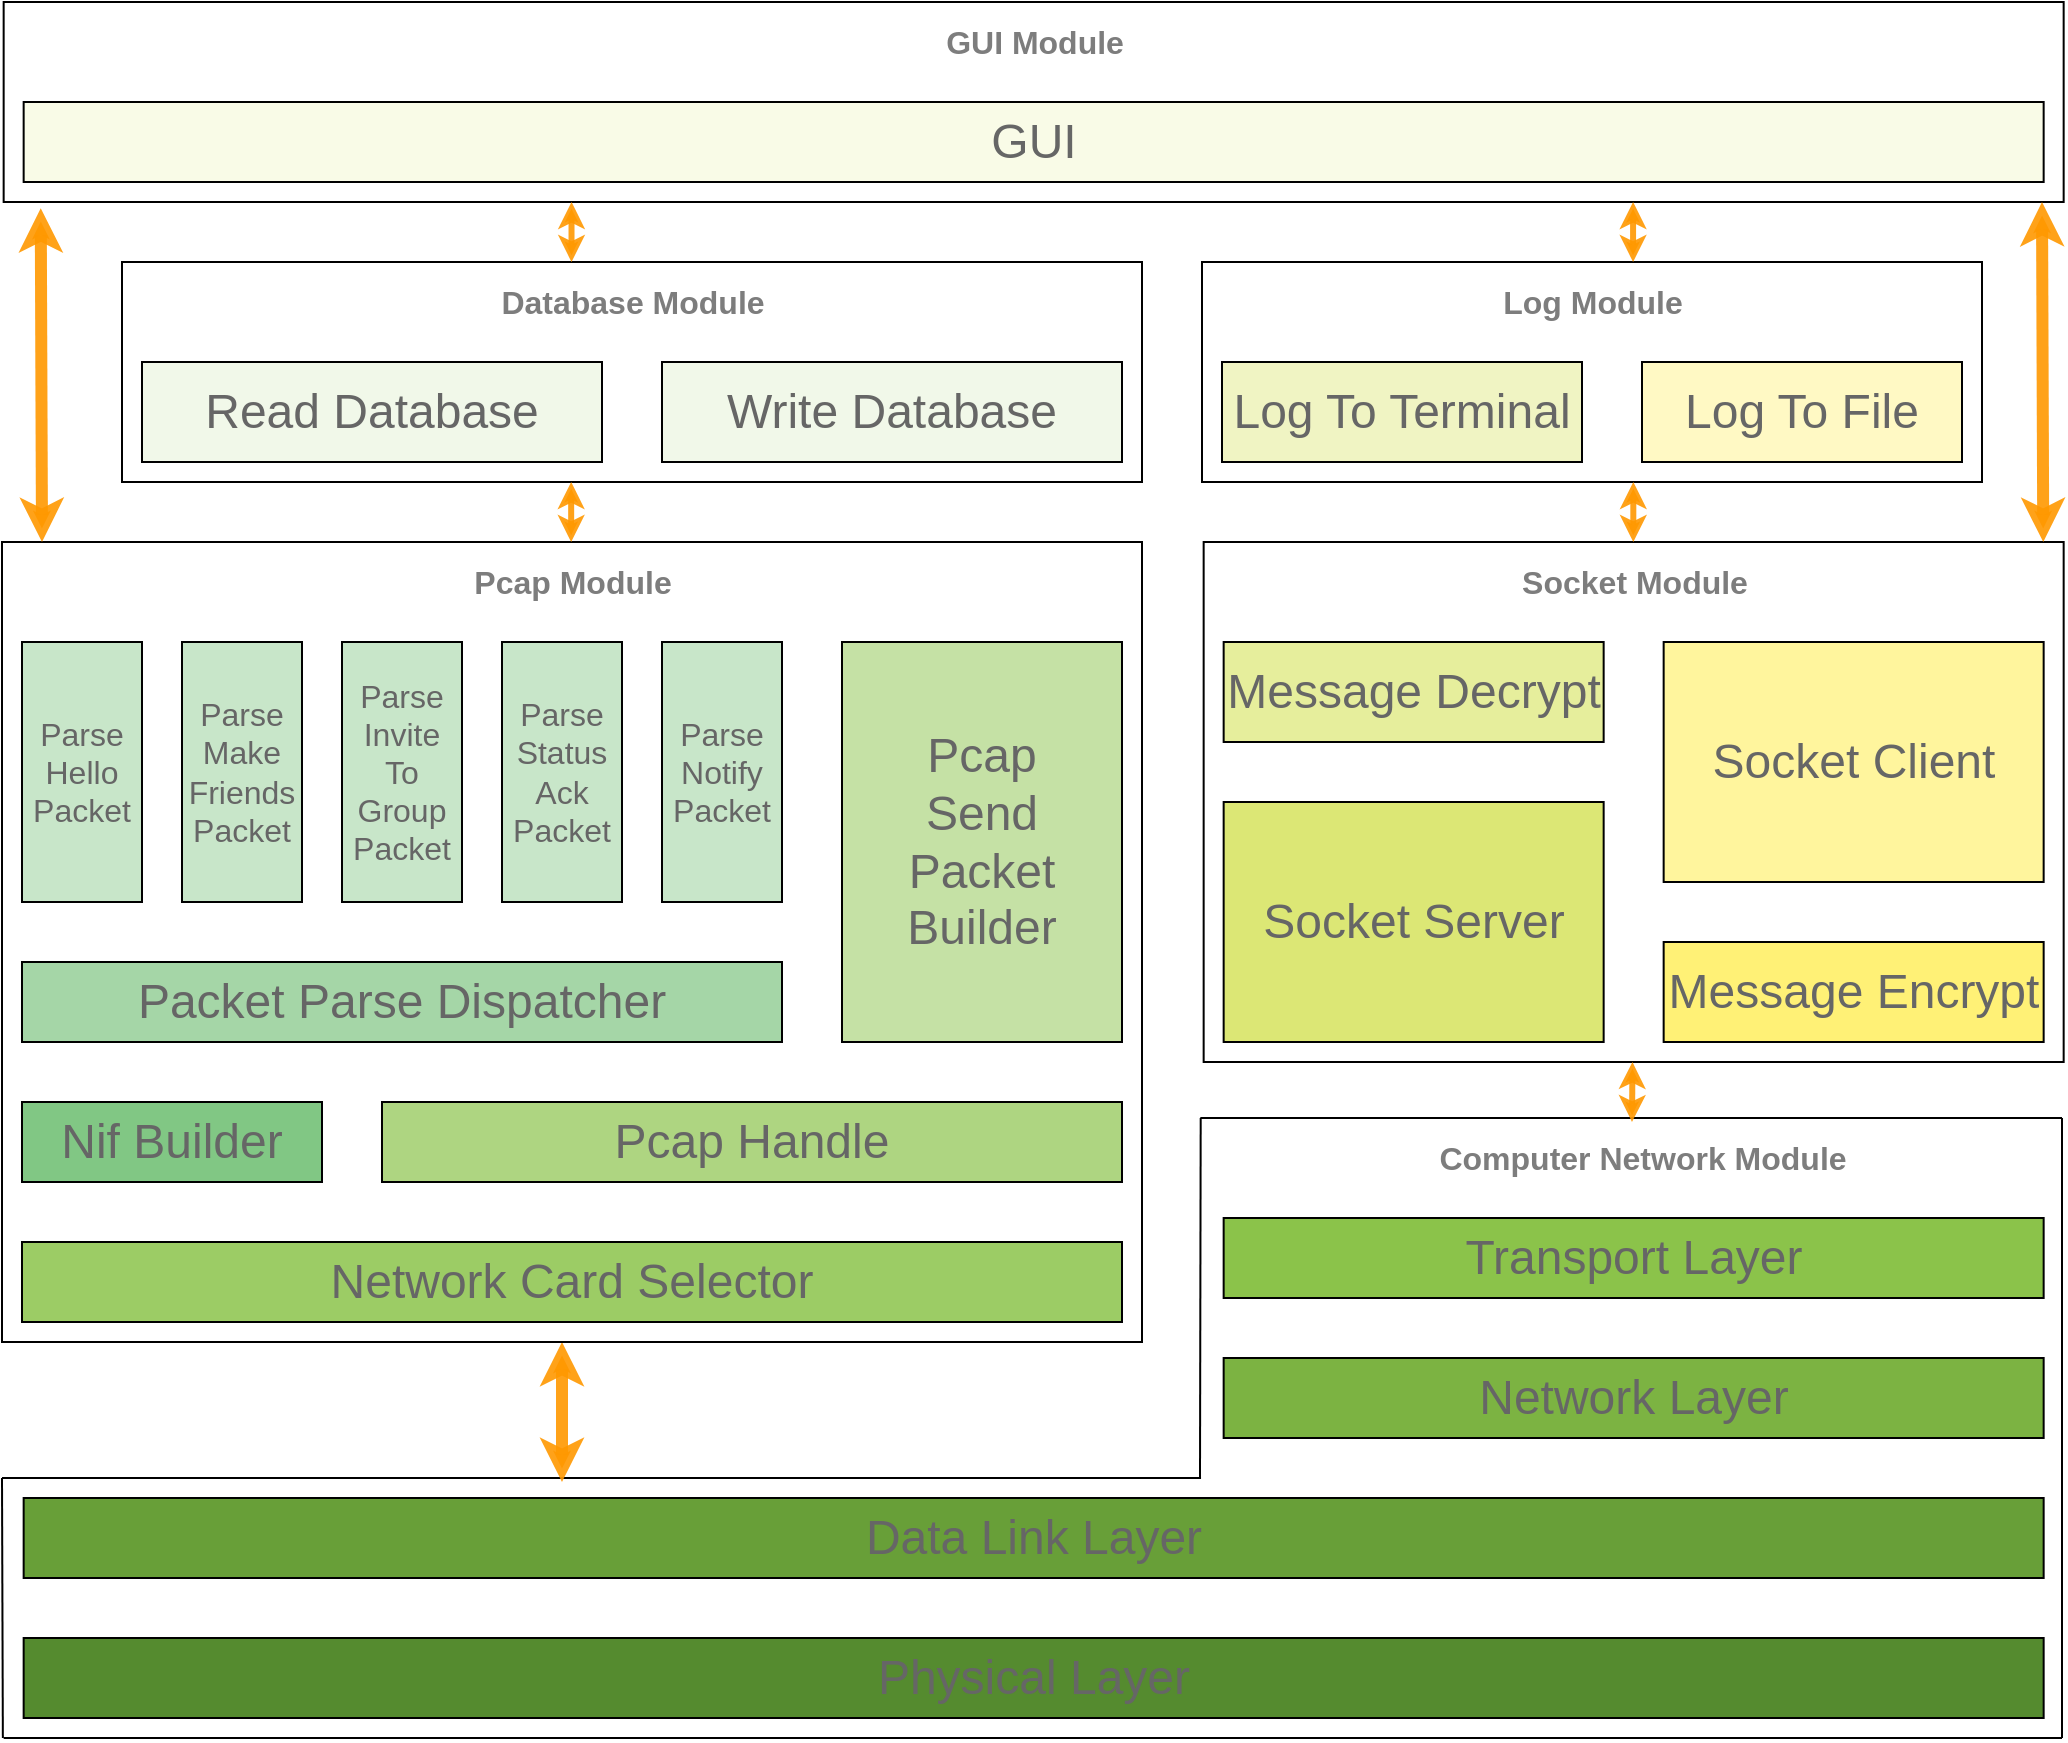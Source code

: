 <mxfile version="14.6.6" type="github">
  <diagram id="JCKB8MocDSN7x97dPDkK" name="Page-1">
    <mxGraphModel dx="2966" dy="1794" grid="1" gridSize="10" guides="1" tooltips="1" connect="1" arrows="1" fold="1" page="1" pageScale="1" pageWidth="1654" pageHeight="2336" math="0" shadow="0">
      <root>
        <mxCell id="0" />
        <mxCell id="1" parent="0" />
        <mxCell id="Dv_WCurl7W9lhUE-oqcY-136" value="" style="group" vertex="1" connectable="0" parent="1">
          <mxGeometry x="300.0" y="858" width="1030" height="310" as="geometry" />
        </mxCell>
        <mxCell id="Dv_WCurl7W9lhUE-oqcY-111" value="" style="group" vertex="1" connectable="0" parent="Dv_WCurl7W9lhUE-oqcY-136">
          <mxGeometry width="1030" height="310" as="geometry" />
        </mxCell>
        <mxCell id="Dv_WCurl7W9lhUE-oqcY-74" value="" style="endArrow=none;html=1;strokeWidth=1;" edge="1" parent="Dv_WCurl7W9lhUE-oqcY-111">
          <mxGeometry x="10.821" width="49.96" height="57.407" as="geometry">
            <mxPoint x="1030" y="310" as="sourcePoint" />
            <mxPoint x="0.829" y="310" as="targetPoint" />
          </mxGeometry>
        </mxCell>
        <mxCell id="Dv_WCurl7W9lhUE-oqcY-97" value="" style="endArrow=none;html=1;strokeWidth=1;" edge="1" parent="Dv_WCurl7W9lhUE-oqcY-111">
          <mxGeometry x="10.821" y="34.444" width="49.96" height="57.407" as="geometry">
            <mxPoint x="1030" y="310" as="sourcePoint" />
            <mxPoint x="1030" as="targetPoint" />
          </mxGeometry>
        </mxCell>
        <mxCell id="Dv_WCurl7W9lhUE-oqcY-98" value="" style="endArrow=none;html=1;strokeWidth=1;" edge="1" parent="Dv_WCurl7W9lhUE-oqcY-111">
          <mxGeometry x="-1019.179" y="195.185" width="49.96" height="57.407" as="geometry">
            <mxPoint x="0.43" y="310" as="sourcePoint" />
            <mxPoint x="5.684e-14" y="180" as="targetPoint" />
          </mxGeometry>
        </mxCell>
        <mxCell id="Dv_WCurl7W9lhUE-oqcY-99" value="" style="endArrow=none;html=1;strokeWidth=1;" edge="1" parent="Dv_WCurl7W9lhUE-oqcY-111">
          <mxGeometry x="-420.261" y="34.444" width="49.96" height="57.407" as="geometry">
            <mxPoint x="599" y="180" as="sourcePoint" />
            <mxPoint x="599.347" as="targetPoint" />
          </mxGeometry>
        </mxCell>
        <mxCell id="Dv_WCurl7W9lhUE-oqcY-106" value="" style="endArrow=none;html=1;strokeWidth=1;" edge="1" parent="Dv_WCurl7W9lhUE-oqcY-111">
          <mxGeometry x="9.991" y="-129.999" width="49.96" height="57.407" as="geometry">
            <mxPoint x="599.516" y="180.001" as="sourcePoint" />
            <mxPoint x="-0.001" y="180.001" as="targetPoint" />
          </mxGeometry>
        </mxCell>
        <mxCell id="Dv_WCurl7W9lhUE-oqcY-118" value="&lt;font style=&quot;font-size: 16px&quot; color=&quot;#7d7d7d&quot;&gt;&lt;b&gt;Computer Network Module&lt;/b&gt;&lt;/font&gt;" style="text;html=1;align=center;verticalAlign=middle;resizable=0;points=[];autosize=1;strokeColor=none;" vertex="1" parent="Dv_WCurl7W9lhUE-oqcY-111">
          <mxGeometry x="710" y="10" width="220" height="20" as="geometry" />
        </mxCell>
        <mxCell id="Dv_WCurl7W9lhUE-oqcY-96" value="" style="endArrow=none;html=1;strokeWidth=1;" edge="1" parent="Dv_WCurl7W9lhUE-oqcY-111">
          <mxGeometry x="610" y="-270" width="50" height="50" as="geometry">
            <mxPoint x="1030" as="sourcePoint" />
            <mxPoint x="599.17" as="targetPoint" />
          </mxGeometry>
        </mxCell>
        <mxCell id="Dv_WCurl7W9lhUE-oqcY-141" value="" style="endArrow=classic;startArrow=classic;html=1;shadow=0;startSize=3;endSize=3;targetPerimeterSpacing=0;strokeWidth=6;fillColor=#FFD966;opacity=90;strokeColor=#ff9800;" edge="1" parent="Dv_WCurl7W9lhUE-oqcY-111">
          <mxGeometry width="50" height="50" relative="1" as="geometry">
            <mxPoint x="280.0" y="182" as="sourcePoint" />
            <mxPoint x="280.0" y="112" as="targetPoint" />
          </mxGeometry>
        </mxCell>
        <mxCell id="Dv_WCurl7W9lhUE-oqcY-23" value="&lt;font color=&quot;#666666&quot;&gt;&lt;span style=&quot;font-size: 24px&quot;&gt;Data Link Layer&lt;/span&gt;&lt;/font&gt;" style="rounded=0;whiteSpace=wrap;html=1;strokeColor=#000000;strokeWidth=1;fillColor=#689f38;" vertex="1" parent="Dv_WCurl7W9lhUE-oqcY-136">
          <mxGeometry x="10.83" y="190" width="1010" height="40" as="geometry" />
        </mxCell>
        <mxCell id="Dv_WCurl7W9lhUE-oqcY-25" value="&lt;font color=&quot;#666666&quot;&gt;&lt;span style=&quot;font-size: 24px&quot;&gt;Physical Layer&lt;/span&gt;&lt;/font&gt;" style="rounded=0;whiteSpace=wrap;html=1;strokeColor=#000000;strokeWidth=1;fillColor=#558b2f;" vertex="1" parent="Dv_WCurl7W9lhUE-oqcY-136">
          <mxGeometry x="10.83" y="260" width="1010" height="40" as="geometry" />
        </mxCell>
        <mxCell id="Dv_WCurl7W9lhUE-oqcY-79" value="&lt;span style=&quot;color: rgb(102 , 102 , 102) ; font-size: 24px&quot;&gt;Transport Layer&lt;/span&gt;" style="rounded=0;whiteSpace=wrap;html=1;strokeColor=#000000;strokeWidth=1;fillColor=#8bc34a;" vertex="1" parent="Dv_WCurl7W9lhUE-oqcY-136">
          <mxGeometry x="610.83" y="50" width="410" height="40" as="geometry" />
        </mxCell>
        <mxCell id="Dv_WCurl7W9lhUE-oqcY-80" value="&lt;span style=&quot;color: rgb(102 , 102 , 102) ; font-size: 24px&quot;&gt;Network Layer&lt;/span&gt;" style="rounded=0;whiteSpace=wrap;html=1;strokeColor=#000000;strokeWidth=1;fillColor=#7cb342;" vertex="1" parent="Dv_WCurl7W9lhUE-oqcY-136">
          <mxGeometry x="610.83" y="120" width="410" height="40" as="geometry" />
        </mxCell>
        <mxCell id="Dv_WCurl7W9lhUE-oqcY-84" value="" style="group" vertex="1" connectable="0" parent="1">
          <mxGeometry x="900.83" y="570" width="430" height="260" as="geometry" />
        </mxCell>
        <mxCell id="Dv_WCurl7W9lhUE-oqcY-34" value="" style="rounded=0;whiteSpace=wrap;html=1;fillColor=none;" vertex="1" parent="Dv_WCurl7W9lhUE-oqcY-84">
          <mxGeometry width="430" height="260" as="geometry" />
        </mxCell>
        <mxCell id="Dv_WCurl7W9lhUE-oqcY-28" value="&lt;font color=&quot;#666666&quot;&gt;&lt;span style=&quot;font-size: 24px&quot;&gt;Socket Server&lt;/span&gt;&lt;/font&gt;" style="rounded=0;whiteSpace=wrap;html=1;strokeColor=#000000;strokeWidth=1;fillColor=#dce775;" vertex="1" parent="Dv_WCurl7W9lhUE-oqcY-84">
          <mxGeometry x="10" y="130" width="190" height="120" as="geometry" />
        </mxCell>
        <mxCell id="Dv_WCurl7W9lhUE-oqcY-30" value="&lt;span style=&quot;color: rgb(102 , 102 , 102) ; font-size: 24px&quot;&gt;Socket Client&lt;/span&gt;" style="rounded=0;whiteSpace=wrap;html=1;strokeColor=#000000;strokeWidth=1;fillColor=#fff59d;" vertex="1" parent="Dv_WCurl7W9lhUE-oqcY-84">
          <mxGeometry x="230" y="50" width="190" height="120" as="geometry" />
        </mxCell>
        <mxCell id="Dv_WCurl7W9lhUE-oqcY-31" value="&lt;span style=&quot;color: rgb(102 , 102 , 102) ; font-size: 24px&quot;&gt;Message Decrypt&lt;/span&gt;" style="rounded=0;whiteSpace=wrap;html=1;strokeColor=#000000;strokeWidth=1;fillColor=#e6ee9c;" vertex="1" parent="Dv_WCurl7W9lhUE-oqcY-84">
          <mxGeometry x="10" y="50" width="190" height="50" as="geometry" />
        </mxCell>
        <mxCell id="Dv_WCurl7W9lhUE-oqcY-32" value="&lt;span style=&quot;color: rgb(102 , 102 , 102) ; font-size: 24px&quot;&gt;Message Encrypt&lt;/span&gt;" style="rounded=0;whiteSpace=wrap;html=1;strokeColor=#000000;strokeWidth=1;fillColor=#fff176;" vertex="1" parent="Dv_WCurl7W9lhUE-oqcY-84">
          <mxGeometry x="230" y="200" width="190" height="50" as="geometry" />
        </mxCell>
        <mxCell id="Dv_WCurl7W9lhUE-oqcY-120" value="&lt;font style=&quot;font-size: 16px&quot; color=&quot;#7d7d7d&quot;&gt;&lt;b&gt;Socket Module&lt;/b&gt;&lt;/font&gt;" style="text;html=1;align=center;verticalAlign=middle;resizable=0;points=[];autosize=1;strokeColor=none;" vertex="1" parent="Dv_WCurl7W9lhUE-oqcY-84">
          <mxGeometry x="150.0" y="10" width="130" height="20" as="geometry" />
        </mxCell>
        <mxCell id="Dv_WCurl7W9lhUE-oqcY-85" value="" style="group" vertex="1" connectable="0" parent="1">
          <mxGeometry x="300" y="570" width="570" height="400" as="geometry" />
        </mxCell>
        <mxCell id="Dv_WCurl7W9lhUE-oqcY-33" value="" style="rounded=0;whiteSpace=wrap;html=1;strokeColor=#000000;fillColor=none;" vertex="1" parent="Dv_WCurl7W9lhUE-oqcY-85">
          <mxGeometry width="570" height="400" as="geometry" />
        </mxCell>
        <mxCell id="Dv_WCurl7W9lhUE-oqcY-10" value="&lt;font style=&quot;font-size: 24px&quot; color=&quot;#666666&quot;&gt;Nif Builder&lt;/font&gt;" style="rounded=0;whiteSpace=wrap;html=1;strokeWidth=1;fillColor=#81c784;" vertex="1" parent="Dv_WCurl7W9lhUE-oqcY-85">
          <mxGeometry x="10" y="280" width="150" height="40" as="geometry" />
        </mxCell>
        <mxCell id="Dv_WCurl7W9lhUE-oqcY-11" value="&lt;font color=&quot;#666666&quot;&gt;&lt;span style=&quot;font-size: 24px&quot;&gt;Pcap Handle&lt;/span&gt;&lt;/font&gt;" style="rounded=0;whiteSpace=wrap;html=1;strokeWidth=1;fillColor=#aed581;" vertex="1" parent="Dv_WCurl7W9lhUE-oqcY-85">
          <mxGeometry x="190" y="280" width="370" height="40" as="geometry" />
        </mxCell>
        <mxCell id="Dv_WCurl7W9lhUE-oqcY-16" value="&lt;font color=&quot;#666666&quot;&gt;&lt;span style=&quot;font-size: 24px&quot;&gt;Packet Parse Dispatcher&lt;/span&gt;&lt;/font&gt;" style="rounded=0;whiteSpace=wrap;html=1;strokeColor=#000000;strokeWidth=1;fillColor=#a5d6a7;" vertex="1" parent="Dv_WCurl7W9lhUE-oqcY-85">
          <mxGeometry x="10" y="210" width="380" height="40" as="geometry" />
        </mxCell>
        <mxCell id="Dv_WCurl7W9lhUE-oqcY-17" value="&lt;span style=&quot;color: rgb(102 , 102 , 102) ; font-size: 24px&quot;&gt;Pcap&lt;br&gt;Send&lt;br&gt;Packet&lt;br&gt;Builder&lt;br&gt;&lt;/span&gt;" style="rounded=0;whiteSpace=wrap;html=1;strokeColor=#000000;strokeWidth=1;fillColor=#c5e1a5;" vertex="1" parent="Dv_WCurl7W9lhUE-oqcY-85">
          <mxGeometry x="420" y="50" width="140" height="200" as="geometry" />
        </mxCell>
        <mxCell id="Dv_WCurl7W9lhUE-oqcY-18" value="&lt;span style=&quot;color: rgb(102 , 102 , 102) ; font-size: 16px&quot;&gt;Parse&lt;br&gt;Hello&lt;br&gt;Packet&lt;br&gt;&lt;/span&gt;" style="rounded=0;whiteSpace=wrap;html=1;strokeColor=#000000;strokeWidth=1;fillColor=#c8e6c9;" vertex="1" parent="Dv_WCurl7W9lhUE-oqcY-85">
          <mxGeometry x="10" y="50" width="60" height="130" as="geometry" />
        </mxCell>
        <mxCell id="Dv_WCurl7W9lhUE-oqcY-19" value="&lt;span style=&quot;color: rgb(102 , 102 , 102) ; font-size: 16px&quot;&gt;Parse&lt;/span&gt;&lt;br style=&quot;color: rgb(102 , 102 , 102) ; font-size: 16px&quot;&gt;&lt;font color=&quot;#666666&quot;&gt;&lt;span style=&quot;font-size: 16px&quot;&gt;Make&lt;br&gt;Friends&lt;/span&gt;&lt;/font&gt;&lt;br style=&quot;color: rgb(102 , 102 , 102) ; font-size: 16px&quot;&gt;&lt;span style=&quot;color: rgb(102 , 102 , 102) ; font-size: 16px&quot;&gt;Packet&lt;/span&gt;" style="rounded=0;whiteSpace=wrap;html=1;strokeColor=#000000;strokeWidth=1;fillColor=#c8e6c9;" vertex="1" parent="Dv_WCurl7W9lhUE-oqcY-85">
          <mxGeometry x="90" y="50" width="60" height="130" as="geometry" />
        </mxCell>
        <mxCell id="Dv_WCurl7W9lhUE-oqcY-20" value="&lt;span style=&quot;color: rgb(102 , 102 , 102) ; font-size: 16px&quot;&gt;Parse&lt;/span&gt;&lt;br style=&quot;color: rgb(102 , 102 , 102) ; font-size: 16px&quot;&gt;&lt;span style=&quot;color: rgb(102 , 102 , 102) ; font-size: 16px&quot;&gt;Invite&lt;br&gt;&lt;/span&gt;&lt;span style=&quot;color: rgb(102 , 102 , 102) ; font-size: 16px&quot;&gt;To&lt;br&gt;&lt;/span&gt;&lt;font color=&quot;#666666&quot;&gt;&lt;span style=&quot;font-size: 16px&quot;&gt;Group&lt;/span&gt;&lt;/font&gt;&lt;br style=&quot;color: rgb(102 , 102 , 102) ; font-size: 16px&quot;&gt;&lt;span style=&quot;color: rgb(102 , 102 , 102) ; font-size: 16px&quot;&gt;Packet&lt;/span&gt;" style="rounded=0;whiteSpace=wrap;html=1;strokeColor=#000000;strokeWidth=1;fillColor=#c8e6c9;" vertex="1" parent="Dv_WCurl7W9lhUE-oqcY-85">
          <mxGeometry x="170" y="50" width="60" height="130" as="geometry" />
        </mxCell>
        <mxCell id="Dv_WCurl7W9lhUE-oqcY-21" value="&lt;span style=&quot;color: rgb(102 , 102 , 102) ; font-size: 16px&quot;&gt;Parse&lt;/span&gt;&lt;br style=&quot;color: rgb(102 , 102 , 102) ; font-size: 16px&quot;&gt;&lt;span style=&quot;color: rgb(102 , 102 , 102) ; font-size: 16px&quot;&gt;Status&lt;br&gt;&lt;/span&gt;&lt;font color=&quot;#666666&quot;&gt;&lt;span style=&quot;font-size: 16px&quot;&gt;Ack&lt;/span&gt;&lt;/font&gt;&lt;br style=&quot;color: rgb(102 , 102 , 102) ; font-size: 16px&quot;&gt;&lt;span style=&quot;color: rgb(102 , 102 , 102) ; font-size: 16px&quot;&gt;Packet&lt;/span&gt;" style="rounded=0;whiteSpace=wrap;html=1;strokeColor=#000000;strokeWidth=1;fillColor=#c8e6c9;" vertex="1" parent="Dv_WCurl7W9lhUE-oqcY-85">
          <mxGeometry x="250" y="50" width="60" height="130" as="geometry" />
        </mxCell>
        <mxCell id="Dv_WCurl7W9lhUE-oqcY-22" value="&lt;span style=&quot;color: rgb(102 , 102 , 102) ; font-size: 16px&quot;&gt;Parse&lt;/span&gt;&lt;br style=&quot;color: rgb(102 , 102 , 102) ; font-size: 16px&quot;&gt;&lt;font color=&quot;#666666&quot;&gt;&lt;span style=&quot;font-size: 16px&quot;&gt;Notify&lt;/span&gt;&lt;/font&gt;&lt;br style=&quot;color: rgb(102 , 102 , 102) ; font-size: 16px&quot;&gt;&lt;span style=&quot;color: rgb(102 , 102 , 102) ; font-size: 16px&quot;&gt;Packet&lt;/span&gt;" style="rounded=0;whiteSpace=wrap;html=1;strokeColor=#000000;strokeWidth=1;fillColor=#c8e6c9;" vertex="1" parent="Dv_WCurl7W9lhUE-oqcY-85">
          <mxGeometry x="330" y="50" width="60" height="130" as="geometry" />
        </mxCell>
        <mxCell id="Dv_WCurl7W9lhUE-oqcY-9" value="&lt;font style=&quot;font-size: 24px&quot; color=&quot;#666666&quot;&gt;Network Card Selector&lt;/font&gt;" style="rounded=0;whiteSpace=wrap;html=1;strokeWidth=1;fillColor=#9ccc65;" vertex="1" parent="Dv_WCurl7W9lhUE-oqcY-85">
          <mxGeometry x="10" y="350" width="550" height="40" as="geometry" />
        </mxCell>
        <mxCell id="Dv_WCurl7W9lhUE-oqcY-119" value="&lt;font style=&quot;font-size: 16px&quot; color=&quot;#7d7d7d&quot;&gt;&lt;b&gt;Pcap Module&lt;/b&gt;&lt;/font&gt;" style="text;html=1;align=center;verticalAlign=middle;resizable=0;points=[];autosize=1;strokeColor=none;" vertex="1" parent="Dv_WCurl7W9lhUE-oqcY-85">
          <mxGeometry x="230" y="10" width="110" height="20" as="geometry" />
        </mxCell>
        <mxCell id="Dv_WCurl7W9lhUE-oqcY-94" value="" style="group" vertex="1" connectable="0" parent="1">
          <mxGeometry x="300.83" y="300" width="1030" height="100" as="geometry" />
        </mxCell>
        <mxCell id="Dv_WCurl7W9lhUE-oqcY-93" value="" style="rounded=0;whiteSpace=wrap;html=1;strokeColor=#000000;strokeWidth=1;fillColor=none;gradientColor=none;" vertex="1" parent="Dv_WCurl7W9lhUE-oqcY-94">
          <mxGeometry width="1030" height="100" as="geometry" />
        </mxCell>
        <mxCell id="Dv_WCurl7W9lhUE-oqcY-41" value="&lt;font color=&quot;#666666&quot;&gt;&lt;span style=&quot;font-size: 24px&quot;&gt;GUI&lt;/span&gt;&lt;/font&gt;" style="rounded=0;whiteSpace=wrap;html=1;strokeColor=#000000;fillColor=#f9fbe7;" vertex="1" parent="Dv_WCurl7W9lhUE-oqcY-94">
          <mxGeometry x="10" y="50" width="1010" height="40" as="geometry" />
        </mxCell>
        <mxCell id="Dv_WCurl7W9lhUE-oqcY-123" value="&lt;font style=&quot;font-size: 16px&quot; color=&quot;#7d7d7d&quot;&gt;&lt;b&gt;GUI Module&lt;/b&gt;&lt;/font&gt;" style="text;html=1;align=center;verticalAlign=middle;resizable=0;points=[];autosize=1;strokeColor=none;" vertex="1" parent="Dv_WCurl7W9lhUE-oqcY-94">
          <mxGeometry x="465.0" y="10" width="100" height="20" as="geometry" />
        </mxCell>
        <mxCell id="Dv_WCurl7W9lhUE-oqcY-116" value="" style="group" vertex="1" connectable="0" parent="1">
          <mxGeometry x="900" y="430" width="390" height="110" as="geometry" />
        </mxCell>
        <mxCell id="Dv_WCurl7W9lhUE-oqcY-88" value="" style="rounded=0;whiteSpace=wrap;html=1;strokeColor=#000000;strokeWidth=1;fillColor=none;gradientColor=none;" vertex="1" parent="Dv_WCurl7W9lhUE-oqcY-116">
          <mxGeometry width="390" height="110" as="geometry" />
        </mxCell>
        <mxCell id="Dv_WCurl7W9lhUE-oqcY-89" value="&lt;font color=&quot;#666666&quot;&gt;&lt;span style=&quot;font-size: 24px&quot;&gt;Log To Terminal&lt;/span&gt;&lt;/font&gt;" style="rounded=0;whiteSpace=wrap;html=1;strokeColor=#000000;fillColor=#f0f4c3;" vertex="1" parent="Dv_WCurl7W9lhUE-oqcY-116">
          <mxGeometry x="10" y="50" width="180" height="50" as="geometry" />
        </mxCell>
        <mxCell id="Dv_WCurl7W9lhUE-oqcY-90" value="&lt;span style=&quot;color: rgb(102 , 102 , 102) ; font-size: 24px&quot;&gt;Log To File&lt;/span&gt;" style="rounded=0;whiteSpace=wrap;html=1;strokeColor=#000000;fillColor=#fff9c4;" vertex="1" parent="Dv_WCurl7W9lhUE-oqcY-116">
          <mxGeometry x="220" y="50" width="160" height="50" as="geometry" />
        </mxCell>
        <mxCell id="Dv_WCurl7W9lhUE-oqcY-122" value="&lt;font style=&quot;font-size: 16px&quot; color=&quot;#7d7d7d&quot;&gt;&lt;b&gt;Log Module&lt;/b&gt;&lt;/font&gt;" style="text;html=1;align=center;verticalAlign=middle;resizable=0;points=[];autosize=1;strokeColor=none;" vertex="1" parent="Dv_WCurl7W9lhUE-oqcY-116">
          <mxGeometry x="140" y="10" width="110" height="20" as="geometry" />
        </mxCell>
        <mxCell id="Dv_WCurl7W9lhUE-oqcY-117" value="" style="group" vertex="1" connectable="0" parent="1">
          <mxGeometry x="360" y="430" width="510" height="110" as="geometry" />
        </mxCell>
        <mxCell id="Dv_WCurl7W9lhUE-oqcY-86" value="" style="rounded=0;whiteSpace=wrap;html=1;strokeColor=#000000;strokeWidth=1;fillColor=none;gradientColor=none;" vertex="1" parent="Dv_WCurl7W9lhUE-oqcY-117">
          <mxGeometry width="510" height="110" as="geometry" />
        </mxCell>
        <mxCell id="Dv_WCurl7W9lhUE-oqcY-36" value="&lt;font color=&quot;#666666&quot;&gt;&lt;span style=&quot;font-size: 24px&quot;&gt;Read Database&lt;/span&gt;&lt;/font&gt;" style="rounded=0;whiteSpace=wrap;html=1;strokeColor=#000000;fillColor=#f1f8e9;" vertex="1" parent="Dv_WCurl7W9lhUE-oqcY-117">
          <mxGeometry x="10" y="50" width="230" height="50" as="geometry" />
        </mxCell>
        <mxCell id="Dv_WCurl7W9lhUE-oqcY-37" value="&lt;font color=&quot;#666666&quot;&gt;&lt;span style=&quot;font-size: 24px&quot;&gt;Write Database&lt;/span&gt;&lt;/font&gt;" style="rounded=0;whiteSpace=wrap;html=1;strokeColor=#000000;fillColor=#f1f8e9;" vertex="1" parent="Dv_WCurl7W9lhUE-oqcY-117">
          <mxGeometry x="270" y="50" width="230" height="50" as="geometry" />
        </mxCell>
        <mxCell id="Dv_WCurl7W9lhUE-oqcY-121" value="&lt;font style=&quot;font-size: 16px&quot; color=&quot;#7d7d7d&quot;&gt;&lt;b&gt;Database Module&lt;/b&gt;&lt;/font&gt;" style="text;html=1;align=center;verticalAlign=middle;resizable=0;points=[];autosize=1;strokeColor=none;" vertex="1" parent="Dv_WCurl7W9lhUE-oqcY-117">
          <mxGeometry x="180" y="10" width="150" height="20" as="geometry" />
        </mxCell>
        <mxCell id="Dv_WCurl7W9lhUE-oqcY-142" value="" style="endArrow=classic;startArrow=classic;html=1;shadow=0;startSize=4;endSize=4;targetPerimeterSpacing=0;strokeWidth=3;fillColor=#FFD966;opacity=90;entryX=0.5;entryY=1;entryDx=0;entryDy=0;strokeColor=#ff9800;" edge="1" parent="1">
          <mxGeometry width="50" height="50" relative="1" as="geometry">
            <mxPoint x="1115" y="860" as="sourcePoint" />
            <mxPoint x="1115.24" y="830.0" as="targetPoint" />
          </mxGeometry>
        </mxCell>
        <mxCell id="Dv_WCurl7W9lhUE-oqcY-143" value="" style="endArrow=classic;startArrow=classic;html=1;shadow=0;startSize=3;endSize=3;targetPerimeterSpacing=0;strokeWidth=6;fillColor=#FFD966;opacity=90;entryX=0.018;entryY=1.031;entryDx=0;entryDy=0;entryPerimeter=0;strokeColor=#ff9800;" edge="1" parent="1" target="Dv_WCurl7W9lhUE-oqcY-93">
          <mxGeometry width="50" height="50" relative="1" as="geometry">
            <mxPoint x="320" y="570" as="sourcePoint" />
            <mxPoint x="320" y="502.0" as="targetPoint" />
          </mxGeometry>
        </mxCell>
        <mxCell id="Dv_WCurl7W9lhUE-oqcY-144" value="" style="endArrow=classic;startArrow=classic;html=1;shadow=0;startSize=3;endSize=3;targetPerimeterSpacing=0;strokeWidth=6;fillColor=#FFD966;opacity=90;strokeColor=#ff9800;" edge="1" parent="1">
          <mxGeometry width="50" height="50" relative="1" as="geometry">
            <mxPoint x="1320.63" y="570.0" as="sourcePoint" />
            <mxPoint x="1320" y="400" as="targetPoint" />
          </mxGeometry>
        </mxCell>
        <mxCell id="Dv_WCurl7W9lhUE-oqcY-146" value="" style="endArrow=classic;startArrow=classic;html=1;shadow=0;startSize=4;endSize=4;targetPerimeterSpacing=0;strokeWidth=3;fillColor=#FFD966;opacity=90;entryX=0.018;entryY=1.031;entryDx=0;entryDy=0;entryPerimeter=0;strokeColor=#ff9800;" edge="1" parent="1">
          <mxGeometry width="50" height="50" relative="1" as="geometry">
            <mxPoint x="1115.66" y="570" as="sourcePoint" />
            <mxPoint x="1115.66" y="540" as="targetPoint" />
          </mxGeometry>
        </mxCell>
        <mxCell id="Dv_WCurl7W9lhUE-oqcY-147" value="" style="endArrow=classic;startArrow=classic;html=1;shadow=0;startSize=4;endSize=4;targetPerimeterSpacing=0;strokeWidth=3;fillColor=#FFD966;opacity=90;entryX=0.018;entryY=1.031;entryDx=0;entryDy=0;entryPerimeter=0;strokeColor=#ff9800;" edge="1" parent="1">
          <mxGeometry width="50" height="50" relative="1" as="geometry">
            <mxPoint x="584.76" y="430" as="sourcePoint" />
            <mxPoint x="584.76" y="400" as="targetPoint" />
          </mxGeometry>
        </mxCell>
        <mxCell id="Dv_WCurl7W9lhUE-oqcY-145" value="" style="endArrow=classic;startArrow=classic;html=1;shadow=0;startSize=4;endSize=4;targetPerimeterSpacing=0;strokeWidth=3;fillColor=#FFD966;opacity=90;entryX=0.018;entryY=1.031;entryDx=0;entryDy=0;entryPerimeter=0;strokeColor=#ff9800;" edge="1" parent="1">
          <mxGeometry width="50" height="50" relative="1" as="geometry">
            <mxPoint x="584.58" y="570" as="sourcePoint" />
            <mxPoint x="584.58" y="540.0" as="targetPoint" />
          </mxGeometry>
        </mxCell>
        <mxCell id="Dv_WCurl7W9lhUE-oqcY-148" value="" style="endArrow=classic;startArrow=classic;html=1;shadow=0;startSize=4;endSize=4;targetPerimeterSpacing=0;strokeWidth=3;fillColor=#FFD966;opacity=90;entryX=0.018;entryY=1.031;entryDx=0;entryDy=0;entryPerimeter=0;strokeColor=#ff9800;" edge="1" parent="1">
          <mxGeometry width="50" height="50" relative="1" as="geometry">
            <mxPoint x="1115.54" y="430" as="sourcePoint" />
            <mxPoint x="1115.54" y="400" as="targetPoint" />
          </mxGeometry>
        </mxCell>
      </root>
    </mxGraphModel>
  </diagram>
</mxfile>
